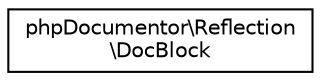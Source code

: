 digraph "Graphical Class Hierarchy"
{
  edge [fontname="Helvetica",fontsize="10",labelfontname="Helvetica",labelfontsize="10"];
  node [fontname="Helvetica",fontsize="10",shape=record];
  rankdir="LR";
  Node0 [label="phpDocumentor\\Reflection\l\\DocBlock",height=0.2,width=0.4,color="black", fillcolor="white", style="filled",URL="$classphpDocumentor_1_1Reflection_1_1DocBlock.html"];
}

